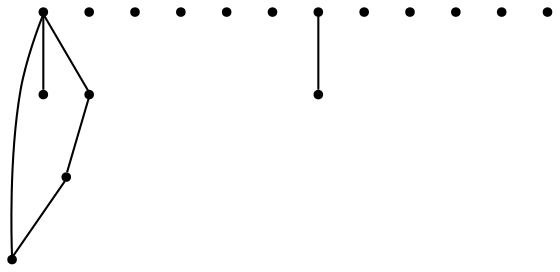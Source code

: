 graph {
  node [shape=point,comment="{\"directed\":false,\"doi\":\"10.1007/3-540-36151-0_16\",\"figure\":\"3 (2)\"}"]

  v0 [pos="1624.8916625976565,696.3379654229858"]
  v1 [pos="1559.2666625976562,597.9005925795614"]
  v2 [pos="1467.333253224691,798.0505101821004"]
  v3 [pos="1549.3792215983074,801.338016285616"]
  v4 [pos="1441.1416371663413,597.9005925795614"]
  v5 [pos="1244.333299001058,798.0505101821004"]
  v6 [pos="1336.1417134602866,597.9005925795614"]
  v7 [pos="1615.0042215983074,873.5255671482462"]
  v8 [pos="1175.3166198730469,597.9005925795614"]
  v9 [pos="1057.1916898091636,597.9005925795614"]
  v10 [pos="1004.6916961669922,702.900516285616"]
  v11 [pos="1040.8333460489912,798.0505101821004"]
  v12 [pos="971.8791961669923,794.7754654229858"]
  v13 [pos="788.1291707356771,794.7754654229858"]
  v14 [pos="886.5666707356771,597.9005925795614"]
  v15 [pos="870.0833638509115,791.5505203546264"]
  v16 [pos="781.5666834513347,597.9005925795614"]

  v0 -- v1 [id="-1",pos="1624.8916625976565,696.3379654229858 1640.2041117350261,576.0255925795612 1640.2041117350261,576.0255925795612 1640.2041117350261,576.0255925795612 1559.2666625976562,597.9005925795614 1559.2666625976562,597.9005925795614 1559.2666625976562,597.9005925795614"]
  v0 -- v6 [id="-2",pos="1624.8916625976565,696.3379654229858 1640.2041117350261,975.2004735610067 1640.2041117350261,975.2004735610067 1640.2041117350261,975.2004735610067 1198.3291625976562,975.2004735610067 1198.3291625976562,975.2004735610067 1198.3291625976562,975.2004735610067 1198.3291625976562,576.0255925795612 1198.3291625976562,576.0255925795612 1198.3291625976562,576.0255925795612 1336.1417134602866,597.9005925795614 1336.1417134602866,597.9005925795614 1336.1417134602866,597.9005925795614"]
  v4 -- v1 [id="-21",pos="1441.1416371663413,597.9005925795614 1559.2666625976562,597.9005925795614 1559.2666625976562,597.9005925795614 1559.2666625976562,597.9005925795614"]
  v6 -- v4 [id="-22",pos="1336.1417134602866,597.9005925795614 1441.1416371663413,597.9005925795614 1441.1416371663413,597.9005925795614 1441.1416371663413,597.9005925795614"]
  v0 -- v2 [id="-4",pos="1624.8916625976565,696.3379654229858 1467.333253224691,798.0505101821004 1467.333253224691,798.0505101821004 1467.333253224691,798.0505101821004"]
  v10 -- v11 [id="-20",pos="1004.6916961669922,702.900516285616 1040.8333460489912,798.0505101821004 1040.8333460489912,798.0505101821004 1040.8333460489912,798.0505101821004"]
}